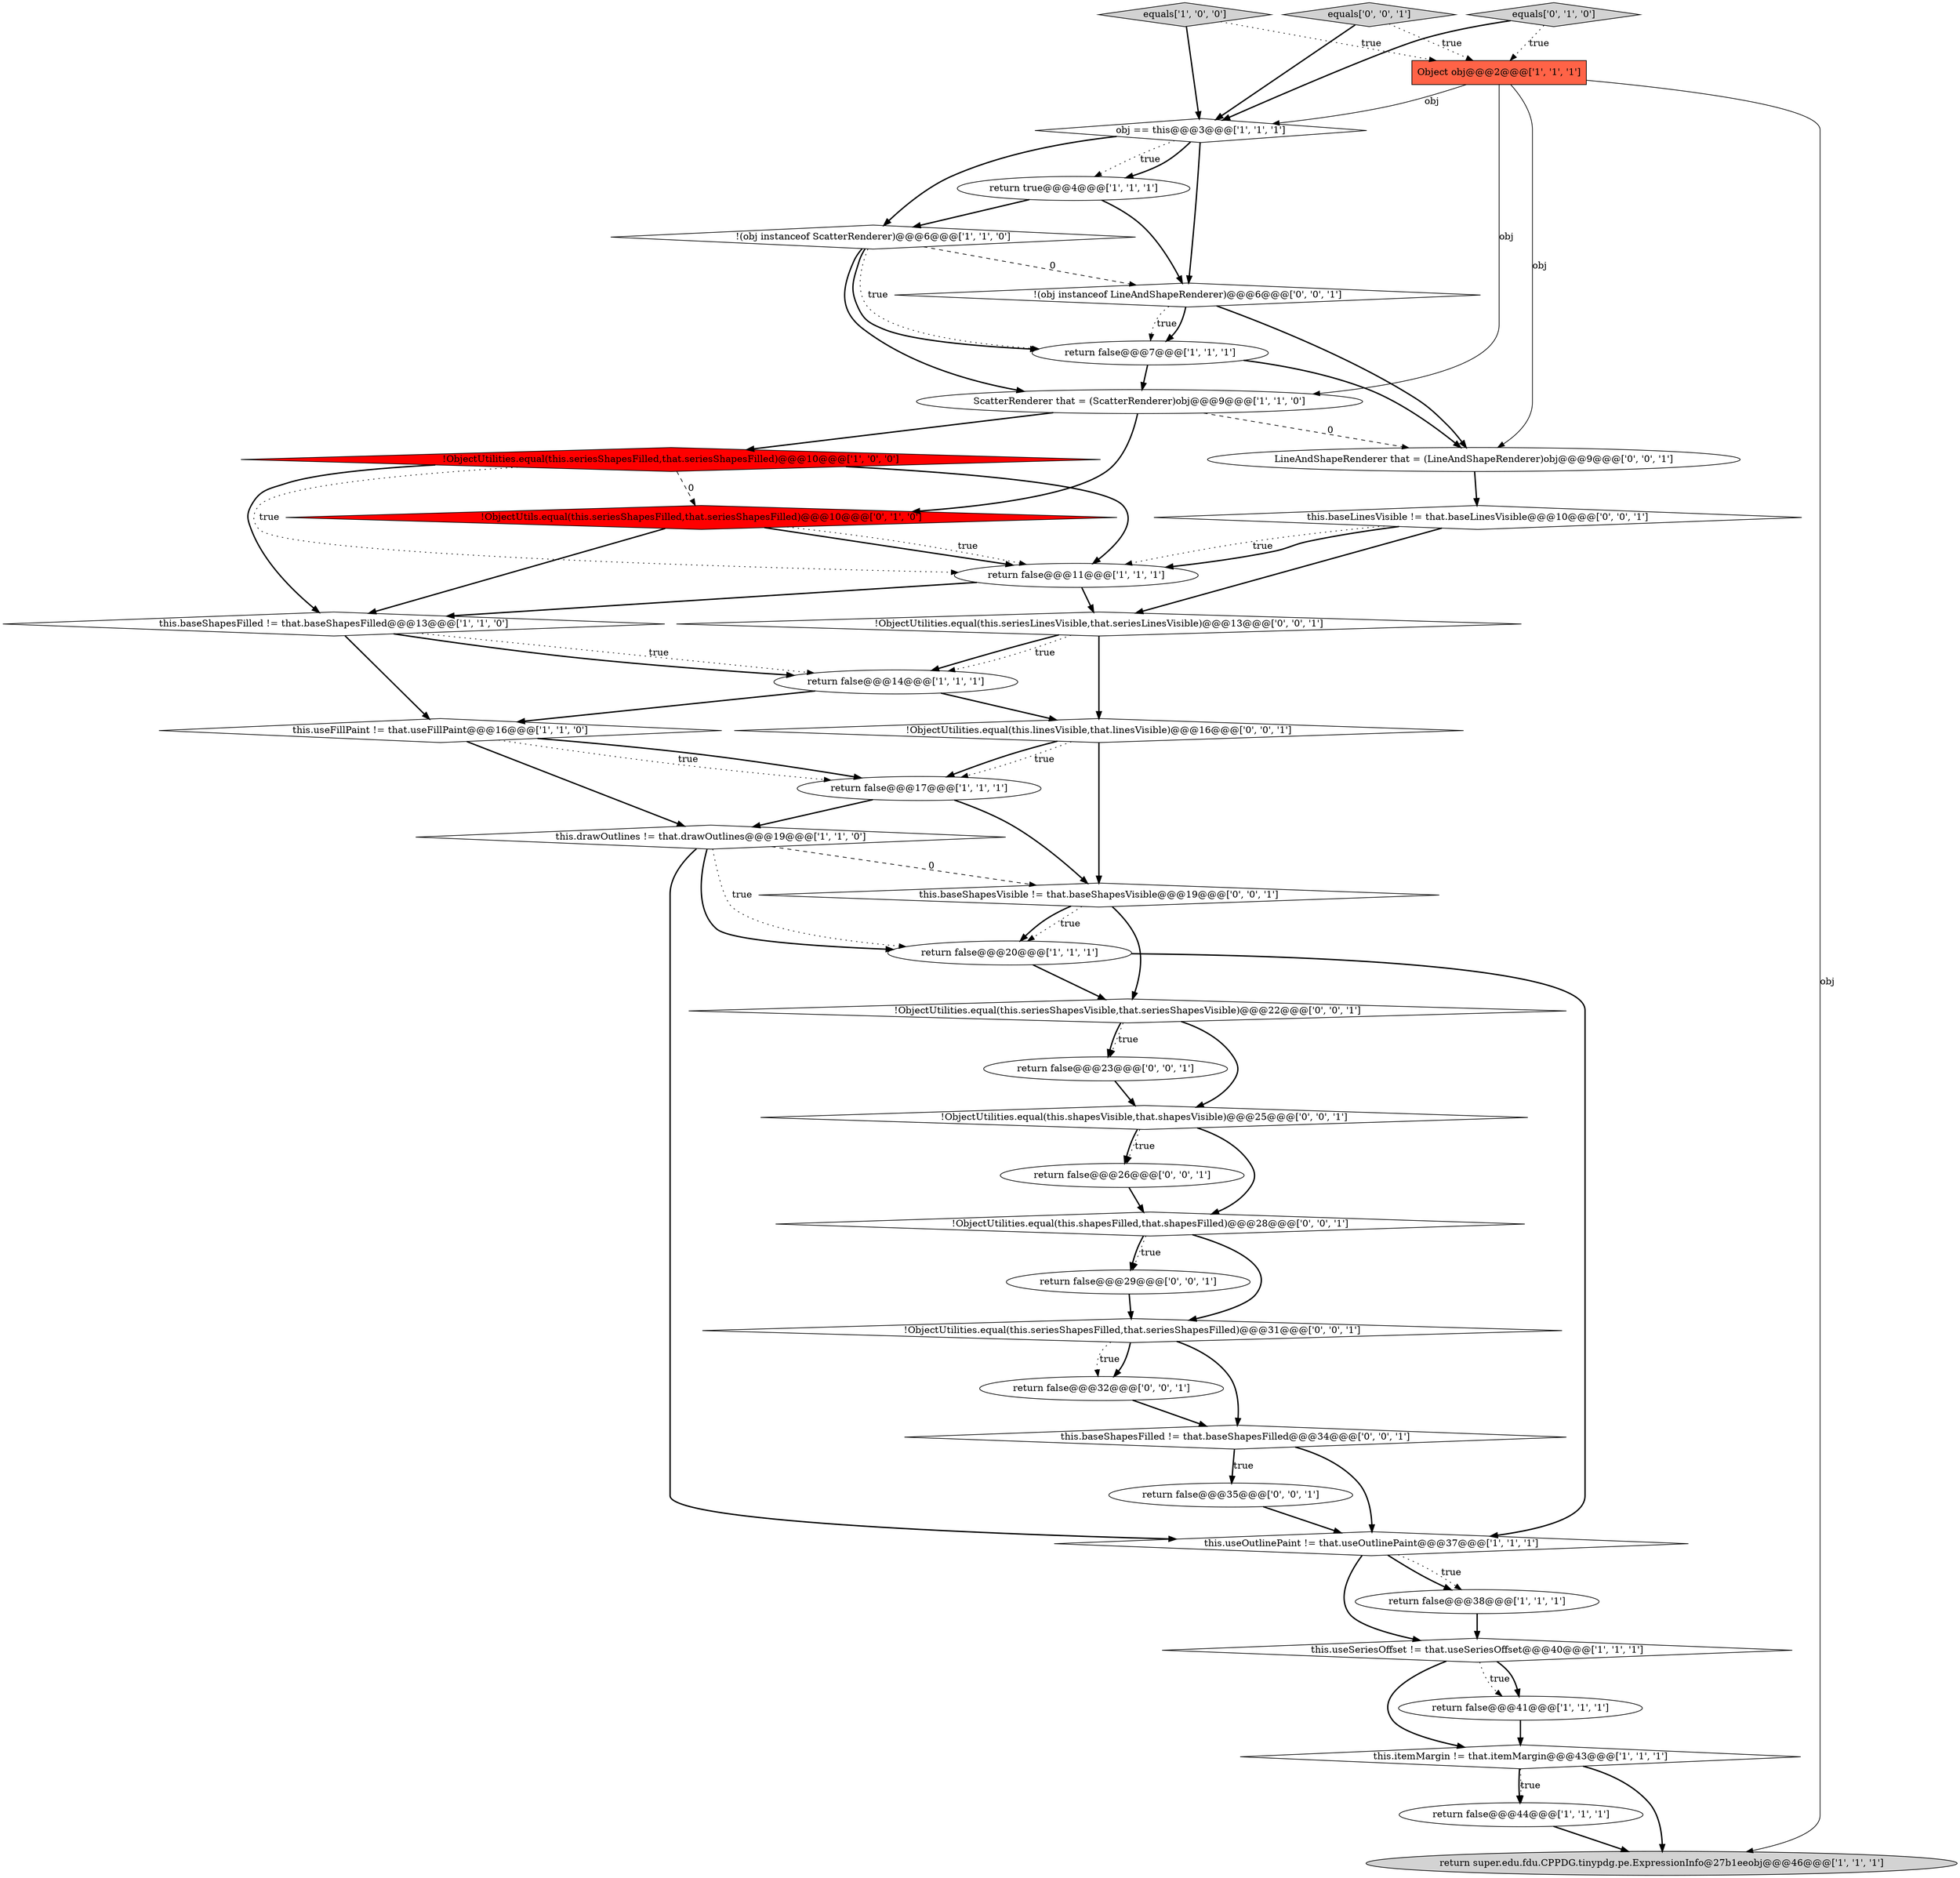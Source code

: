 digraph {
2 [style = filled, label = "this.useOutlinePaint != that.useOutlinePaint@@@37@@@['1', '1', '1']", fillcolor = white, shape = diamond image = "AAA0AAABBB1BBB"];
5 [style = filled, label = "this.baseShapesFilled != that.baseShapesFilled@@@13@@@['1', '1', '0']", fillcolor = white, shape = diamond image = "AAA0AAABBB1BBB"];
23 [style = filled, label = "!ObjectUtils.equal(this.seriesShapesFilled,that.seriesShapesFilled)@@@10@@@['0', '1', '0']", fillcolor = red, shape = diamond image = "AAA1AAABBB2BBB"];
19 [style = filled, label = "return false@@@44@@@['1', '1', '1']", fillcolor = white, shape = ellipse image = "AAA0AAABBB1BBB"];
26 [style = filled, label = "return false@@@32@@@['0', '0', '1']", fillcolor = white, shape = ellipse image = "AAA0AAABBB3BBB"];
21 [style = filled, label = "return false@@@17@@@['1', '1', '1']", fillcolor = white, shape = ellipse image = "AAA0AAABBB1BBB"];
18 [style = filled, label = "Object obj@@@2@@@['1', '1', '1']", fillcolor = tomato, shape = box image = "AAA0AAABBB1BBB"];
13 [style = filled, label = "return super.edu.fdu.CPPDG.tinypdg.pe.ExpressionInfo@27b1eeobj@@@46@@@['1', '1', '1']", fillcolor = lightgray, shape = ellipse image = "AAA0AAABBB1BBB"];
40 [style = filled, label = "return false@@@26@@@['0', '0', '1']", fillcolor = white, shape = ellipse image = "AAA0AAABBB3BBB"];
24 [style = filled, label = "!ObjectUtilities.equal(this.linesVisible,that.linesVisible)@@@16@@@['0', '0', '1']", fillcolor = white, shape = diamond image = "AAA0AAABBB3BBB"];
10 [style = filled, label = "this.useSeriesOffset != that.useSeriesOffset@@@40@@@['1', '1', '1']", fillcolor = white, shape = diamond image = "AAA0AAABBB1BBB"];
17 [style = filled, label = "this.itemMargin != that.itemMargin@@@43@@@['1', '1', '1']", fillcolor = white, shape = diamond image = "AAA0AAABBB1BBB"];
22 [style = filled, label = "equals['0', '1', '0']", fillcolor = lightgray, shape = diamond image = "AAA0AAABBB2BBB"];
7 [style = filled, label = "return false@@@20@@@['1', '1', '1']", fillcolor = white, shape = ellipse image = "AAA0AAABBB1BBB"];
31 [style = filled, label = "this.baseShapesVisible != that.baseShapesVisible@@@19@@@['0', '0', '1']", fillcolor = white, shape = diamond image = "AAA0AAABBB3BBB"];
20 [style = filled, label = "return false@@@11@@@['1', '1', '1']", fillcolor = white, shape = ellipse image = "AAA0AAABBB1BBB"];
8 [style = filled, label = "!(obj instanceof ScatterRenderer)@@@6@@@['1', '1', '0']", fillcolor = white, shape = diamond image = "AAA0AAABBB1BBB"];
4 [style = filled, label = "return false@@@38@@@['1', '1', '1']", fillcolor = white, shape = ellipse image = "AAA0AAABBB1BBB"];
32 [style = filled, label = "!ObjectUtilities.equal(this.seriesShapesVisible,that.seriesShapesVisible)@@@22@@@['0', '0', '1']", fillcolor = white, shape = diamond image = "AAA0AAABBB3BBB"];
37 [style = filled, label = "LineAndShapeRenderer that = (LineAndShapeRenderer)obj@@@9@@@['0', '0', '1']", fillcolor = white, shape = ellipse image = "AAA0AAABBB3BBB"];
35 [style = filled, label = "this.baseShapesFilled != that.baseShapesFilled@@@34@@@['0', '0', '1']", fillcolor = white, shape = diamond image = "AAA0AAABBB3BBB"];
12 [style = filled, label = "obj == this@@@3@@@['1', '1', '1']", fillcolor = white, shape = diamond image = "AAA0AAABBB1BBB"];
9 [style = filled, label = "this.useFillPaint != that.useFillPaint@@@16@@@['1', '1', '0']", fillcolor = white, shape = diamond image = "AAA0AAABBB1BBB"];
15 [style = filled, label = "return true@@@4@@@['1', '1', '1']", fillcolor = white, shape = ellipse image = "AAA0AAABBB1BBB"];
6 [style = filled, label = "return false@@@14@@@['1', '1', '1']", fillcolor = white, shape = ellipse image = "AAA0AAABBB1BBB"];
11 [style = filled, label = "!ObjectUtilities.equal(this.seriesShapesFilled,that.seriesShapesFilled)@@@10@@@['1', '0', '0']", fillcolor = red, shape = diamond image = "AAA1AAABBB1BBB"];
25 [style = filled, label = "!ObjectUtilities.equal(this.shapesFilled,that.shapesFilled)@@@28@@@['0', '0', '1']", fillcolor = white, shape = diamond image = "AAA0AAABBB3BBB"];
38 [style = filled, label = "!ObjectUtilities.equal(this.shapesVisible,that.shapesVisible)@@@25@@@['0', '0', '1']", fillcolor = white, shape = diamond image = "AAA0AAABBB3BBB"];
29 [style = filled, label = "this.baseLinesVisible != that.baseLinesVisible@@@10@@@['0', '0', '1']", fillcolor = white, shape = diamond image = "AAA0AAABBB3BBB"];
3 [style = filled, label = "ScatterRenderer that = (ScatterRenderer)obj@@@9@@@['1', '1', '0']", fillcolor = white, shape = ellipse image = "AAA0AAABBB1BBB"];
28 [style = filled, label = "equals['0', '0', '1']", fillcolor = lightgray, shape = diamond image = "AAA0AAABBB3BBB"];
30 [style = filled, label = "return false@@@29@@@['0', '0', '1']", fillcolor = white, shape = ellipse image = "AAA0AAABBB3BBB"];
39 [style = filled, label = "!ObjectUtilities.equal(this.seriesLinesVisible,that.seriesLinesVisible)@@@13@@@['0', '0', '1']", fillcolor = white, shape = diamond image = "AAA0AAABBB3BBB"];
0 [style = filled, label = "equals['1', '0', '0']", fillcolor = lightgray, shape = diamond image = "AAA0AAABBB1BBB"];
27 [style = filled, label = "!ObjectUtilities.equal(this.seriesShapesFilled,that.seriesShapesFilled)@@@31@@@['0', '0', '1']", fillcolor = white, shape = diamond image = "AAA0AAABBB3BBB"];
33 [style = filled, label = "return false@@@23@@@['0', '0', '1']", fillcolor = white, shape = ellipse image = "AAA0AAABBB3BBB"];
36 [style = filled, label = "!(obj instanceof LineAndShapeRenderer)@@@6@@@['0', '0', '1']", fillcolor = white, shape = diamond image = "AAA0AAABBB3BBB"];
34 [style = filled, label = "return false@@@35@@@['0', '0', '1']", fillcolor = white, shape = ellipse image = "AAA0AAABBB3BBB"];
1 [style = filled, label = "this.drawOutlines != that.drawOutlines@@@19@@@['1', '1', '0']", fillcolor = white, shape = diamond image = "AAA0AAABBB1BBB"];
14 [style = filled, label = "return false@@@7@@@['1', '1', '1']", fillcolor = white, shape = ellipse image = "AAA0AAABBB1BBB"];
16 [style = filled, label = "return false@@@41@@@['1', '1', '1']", fillcolor = white, shape = ellipse image = "AAA0AAABBB1BBB"];
14->3 [style = bold, label=""];
7->32 [style = bold, label=""];
5->9 [style = bold, label=""];
18->3 [style = solid, label="obj"];
25->30 [style = bold, label=""];
12->15 [style = dotted, label="true"];
40->25 [style = bold, label=""];
39->6 [style = bold, label=""];
39->24 [style = bold, label=""];
10->17 [style = bold, label=""];
29->20 [style = dotted, label="true"];
31->7 [style = dotted, label="true"];
21->31 [style = bold, label=""];
34->2 [style = bold, label=""];
24->21 [style = bold, label=""];
28->18 [style = dotted, label="true"];
21->1 [style = bold, label=""];
26->35 [style = bold, label=""];
9->21 [style = bold, label=""];
24->21 [style = dotted, label="true"];
10->16 [style = dotted, label="true"];
38->40 [style = dotted, label="true"];
36->14 [style = dotted, label="true"];
14->37 [style = bold, label=""];
29->39 [style = bold, label=""];
1->31 [style = dashed, label="0"];
30->27 [style = bold, label=""];
3->11 [style = bold, label=""];
5->6 [style = dotted, label="true"];
37->29 [style = bold, label=""];
16->17 [style = bold, label=""];
9->21 [style = dotted, label="true"];
36->14 [style = bold, label=""];
2->4 [style = bold, label=""];
25->27 [style = bold, label=""];
29->20 [style = bold, label=""];
3->23 [style = bold, label=""];
5->6 [style = bold, label=""];
19->13 [style = bold, label=""];
7->2 [style = bold, label=""];
8->14 [style = dotted, label="true"];
20->39 [style = bold, label=""];
38->25 [style = bold, label=""];
36->37 [style = bold, label=""];
9->1 [style = bold, label=""];
35->34 [style = bold, label=""];
15->36 [style = bold, label=""];
27->26 [style = bold, label=""];
4->10 [style = bold, label=""];
23->20 [style = bold, label=""];
22->18 [style = dotted, label="true"];
23->5 [style = bold, label=""];
0->18 [style = dotted, label="true"];
3->37 [style = dashed, label="0"];
31->32 [style = bold, label=""];
0->12 [style = bold, label=""];
8->3 [style = bold, label=""];
35->2 [style = bold, label=""];
12->36 [style = bold, label=""];
8->14 [style = bold, label=""];
11->23 [style = dashed, label="0"];
6->24 [style = bold, label=""];
28->12 [style = bold, label=""];
8->36 [style = dashed, label="0"];
2->10 [style = bold, label=""];
1->7 [style = bold, label=""];
31->7 [style = bold, label=""];
32->33 [style = bold, label=""];
32->33 [style = dotted, label="true"];
27->35 [style = bold, label=""];
11->20 [style = dotted, label="true"];
11->5 [style = bold, label=""];
23->20 [style = dotted, label="true"];
10->16 [style = bold, label=""];
24->31 [style = bold, label=""];
12->8 [style = bold, label=""];
2->4 [style = dotted, label="true"];
17->19 [style = dotted, label="true"];
1->2 [style = bold, label=""];
17->13 [style = bold, label=""];
38->40 [style = bold, label=""];
15->8 [style = bold, label=""];
11->20 [style = bold, label=""];
39->6 [style = dotted, label="true"];
18->12 [style = solid, label="obj"];
18->37 [style = solid, label="obj"];
27->26 [style = dotted, label="true"];
18->13 [style = solid, label="obj"];
12->15 [style = bold, label=""];
17->19 [style = bold, label=""];
20->5 [style = bold, label=""];
1->7 [style = dotted, label="true"];
32->38 [style = bold, label=""];
22->12 [style = bold, label=""];
35->34 [style = dotted, label="true"];
33->38 [style = bold, label=""];
6->9 [style = bold, label=""];
25->30 [style = dotted, label="true"];
}
